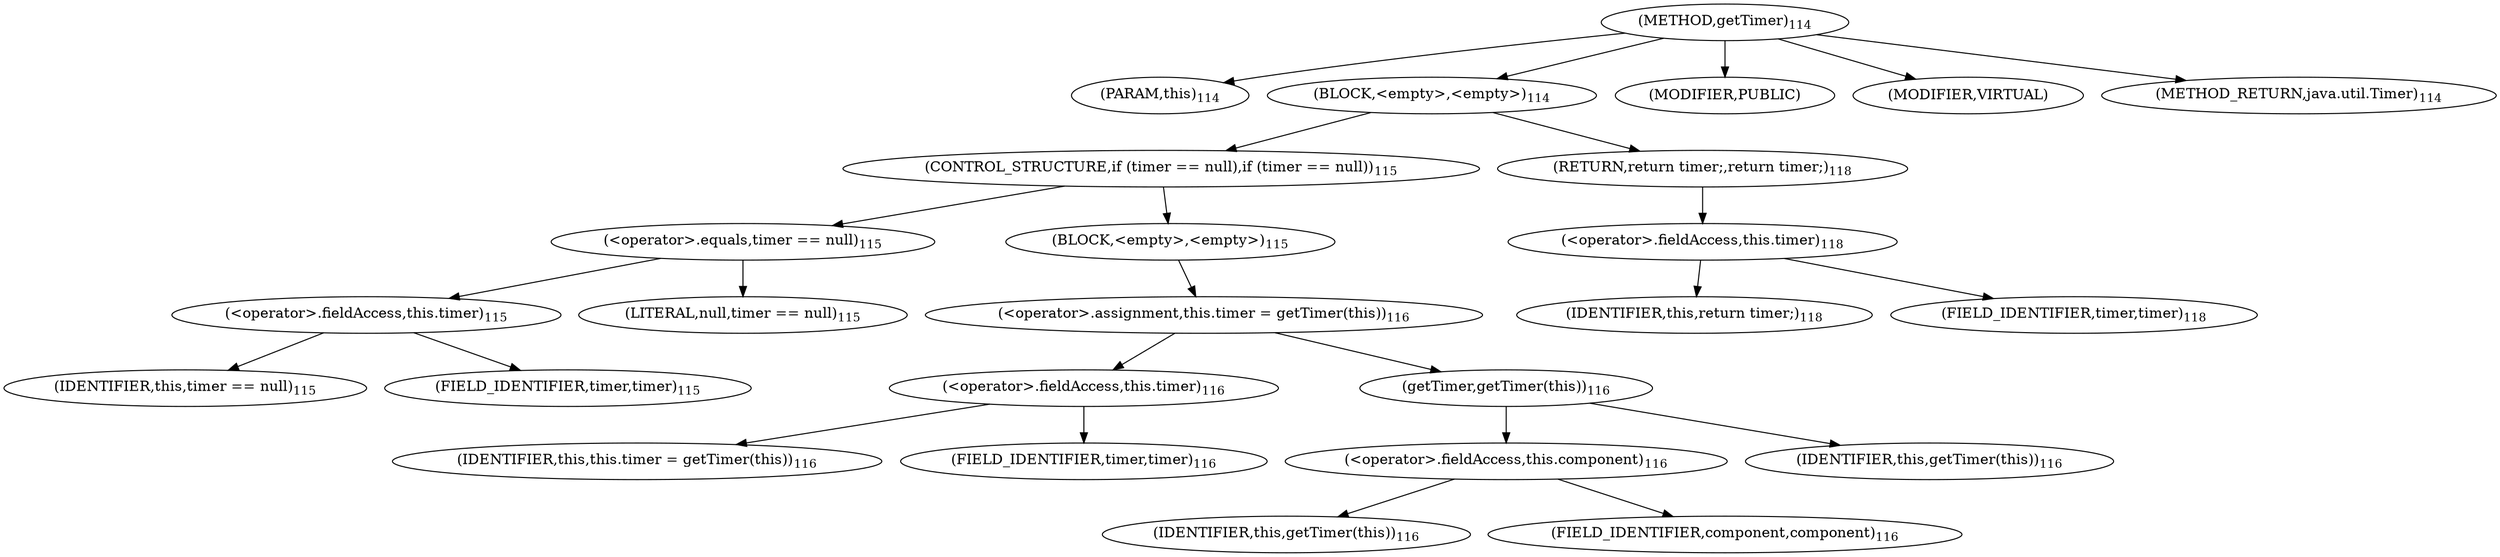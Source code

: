 digraph "getTimer" {  
"250" [label = <(METHOD,getTimer)<SUB>114</SUB>> ]
"22" [label = <(PARAM,this)<SUB>114</SUB>> ]
"251" [label = <(BLOCK,&lt;empty&gt;,&lt;empty&gt;)<SUB>114</SUB>> ]
"252" [label = <(CONTROL_STRUCTURE,if (timer == null),if (timer == null))<SUB>115</SUB>> ]
"253" [label = <(&lt;operator&gt;.equals,timer == null)<SUB>115</SUB>> ]
"254" [label = <(&lt;operator&gt;.fieldAccess,this.timer)<SUB>115</SUB>> ]
"255" [label = <(IDENTIFIER,this,timer == null)<SUB>115</SUB>> ]
"256" [label = <(FIELD_IDENTIFIER,timer,timer)<SUB>115</SUB>> ]
"257" [label = <(LITERAL,null,timer == null)<SUB>115</SUB>> ]
"258" [label = <(BLOCK,&lt;empty&gt;,&lt;empty&gt;)<SUB>115</SUB>> ]
"259" [label = <(&lt;operator&gt;.assignment,this.timer = getTimer(this))<SUB>116</SUB>> ]
"260" [label = <(&lt;operator&gt;.fieldAccess,this.timer)<SUB>116</SUB>> ]
"261" [label = <(IDENTIFIER,this,this.timer = getTimer(this))<SUB>116</SUB>> ]
"262" [label = <(FIELD_IDENTIFIER,timer,timer)<SUB>116</SUB>> ]
"263" [label = <(getTimer,getTimer(this))<SUB>116</SUB>> ]
"264" [label = <(&lt;operator&gt;.fieldAccess,this.component)<SUB>116</SUB>> ]
"265" [label = <(IDENTIFIER,this,getTimer(this))<SUB>116</SUB>> ]
"266" [label = <(FIELD_IDENTIFIER,component,component)<SUB>116</SUB>> ]
"21" [label = <(IDENTIFIER,this,getTimer(this))<SUB>116</SUB>> ]
"267" [label = <(RETURN,return timer;,return timer;)<SUB>118</SUB>> ]
"268" [label = <(&lt;operator&gt;.fieldAccess,this.timer)<SUB>118</SUB>> ]
"269" [label = <(IDENTIFIER,this,return timer;)<SUB>118</SUB>> ]
"270" [label = <(FIELD_IDENTIFIER,timer,timer)<SUB>118</SUB>> ]
"271" [label = <(MODIFIER,PUBLIC)> ]
"272" [label = <(MODIFIER,VIRTUAL)> ]
"273" [label = <(METHOD_RETURN,java.util.Timer)<SUB>114</SUB>> ]
  "250" -> "22" 
  "250" -> "251" 
  "250" -> "271" 
  "250" -> "272" 
  "250" -> "273" 
  "251" -> "252" 
  "251" -> "267" 
  "252" -> "253" 
  "252" -> "258" 
  "253" -> "254" 
  "253" -> "257" 
  "254" -> "255" 
  "254" -> "256" 
  "258" -> "259" 
  "259" -> "260" 
  "259" -> "263" 
  "260" -> "261" 
  "260" -> "262" 
  "263" -> "264" 
  "263" -> "21" 
  "264" -> "265" 
  "264" -> "266" 
  "267" -> "268" 
  "268" -> "269" 
  "268" -> "270" 
}
